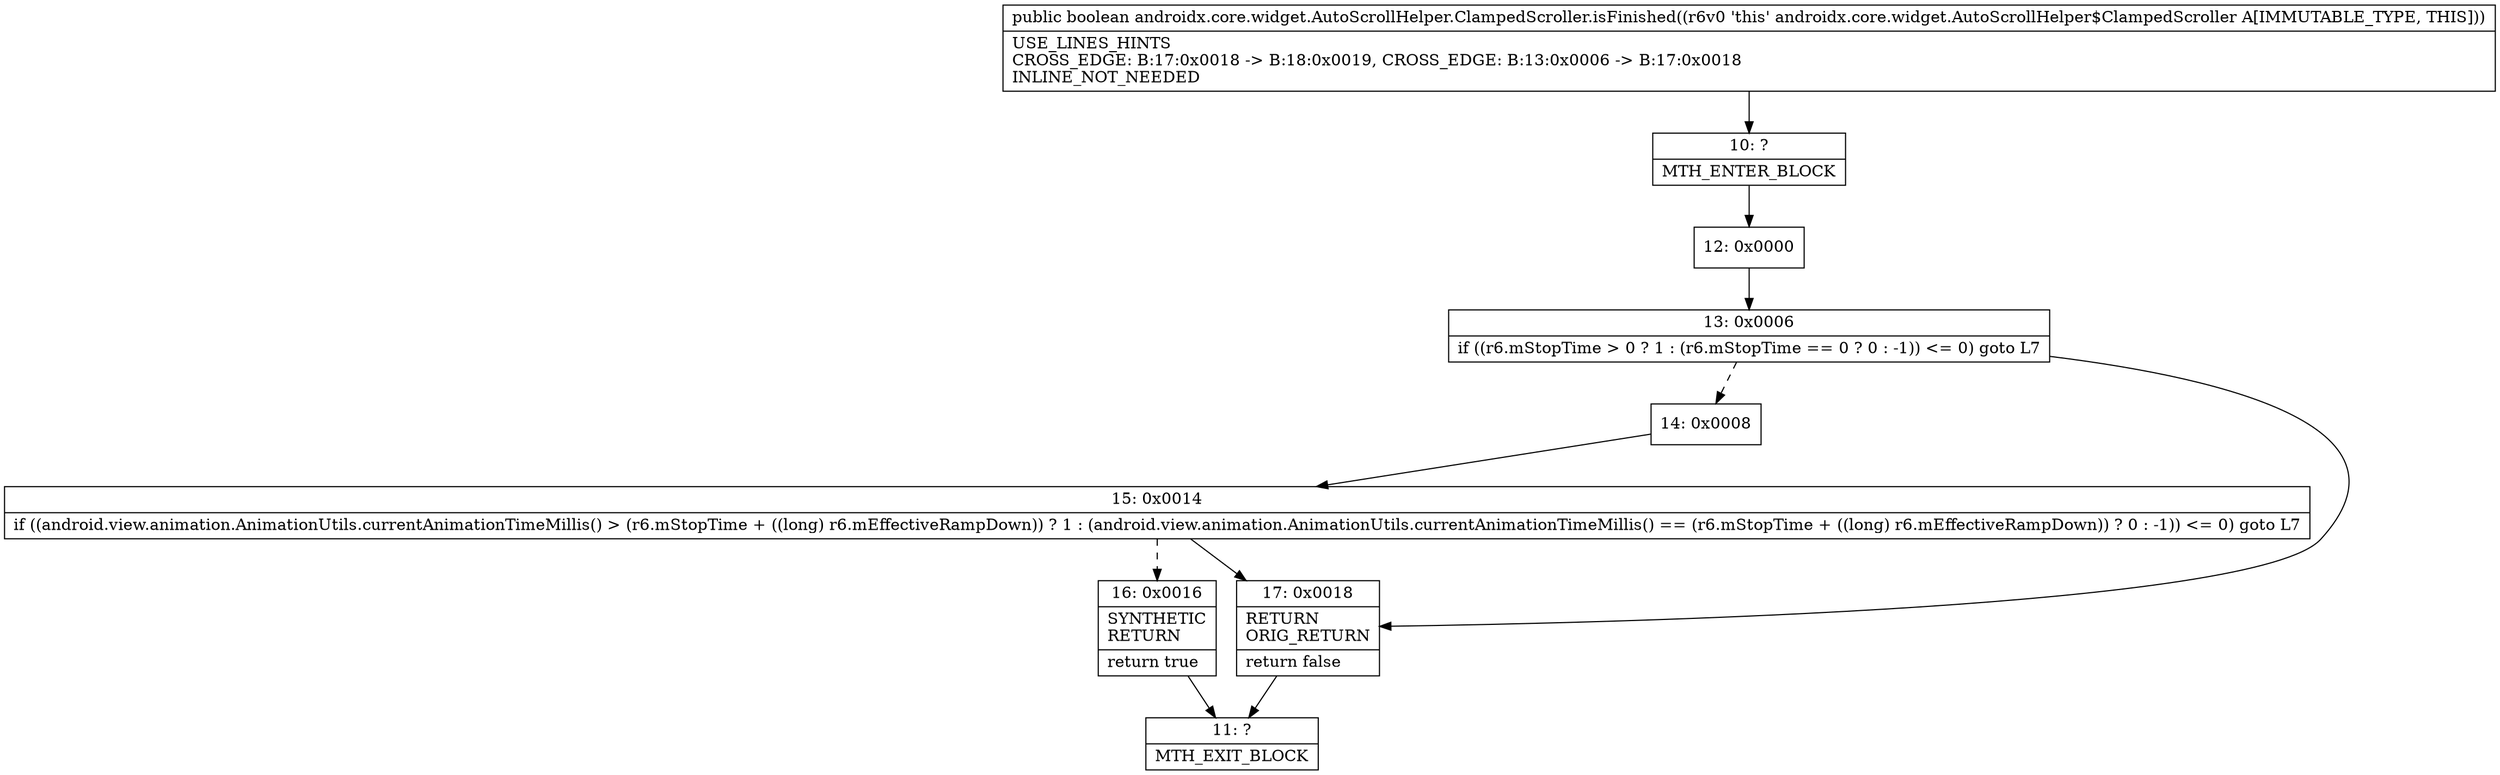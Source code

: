 digraph "CFG forandroidx.core.widget.AutoScrollHelper.ClampedScroller.isFinished()Z" {
Node_10 [shape=record,label="{10\:\ ?|MTH_ENTER_BLOCK\l}"];
Node_12 [shape=record,label="{12\:\ 0x0000}"];
Node_13 [shape=record,label="{13\:\ 0x0006|if ((r6.mStopTime \> 0 ? 1 : (r6.mStopTime == 0 ? 0 : \-1)) \<= 0) goto L7\l}"];
Node_14 [shape=record,label="{14\:\ 0x0008}"];
Node_15 [shape=record,label="{15\:\ 0x0014|if ((android.view.animation.AnimationUtils.currentAnimationTimeMillis() \> (r6.mStopTime + ((long) r6.mEffectiveRampDown)) ? 1 : (android.view.animation.AnimationUtils.currentAnimationTimeMillis() == (r6.mStopTime + ((long) r6.mEffectiveRampDown)) ? 0 : \-1)) \<= 0) goto L7\l}"];
Node_16 [shape=record,label="{16\:\ 0x0016|SYNTHETIC\lRETURN\l|return true\l}"];
Node_11 [shape=record,label="{11\:\ ?|MTH_EXIT_BLOCK\l}"];
Node_17 [shape=record,label="{17\:\ 0x0018|RETURN\lORIG_RETURN\l|return false\l}"];
MethodNode[shape=record,label="{public boolean androidx.core.widget.AutoScrollHelper.ClampedScroller.isFinished((r6v0 'this' androidx.core.widget.AutoScrollHelper$ClampedScroller A[IMMUTABLE_TYPE, THIS]))  | USE_LINES_HINTS\lCROSS_EDGE: B:17:0x0018 \-\> B:18:0x0019, CROSS_EDGE: B:13:0x0006 \-\> B:17:0x0018\lINLINE_NOT_NEEDED\l}"];
MethodNode -> Node_10;Node_10 -> Node_12;
Node_12 -> Node_13;
Node_13 -> Node_14[style=dashed];
Node_13 -> Node_17;
Node_14 -> Node_15;
Node_15 -> Node_16[style=dashed];
Node_15 -> Node_17;
Node_16 -> Node_11;
Node_17 -> Node_11;
}

